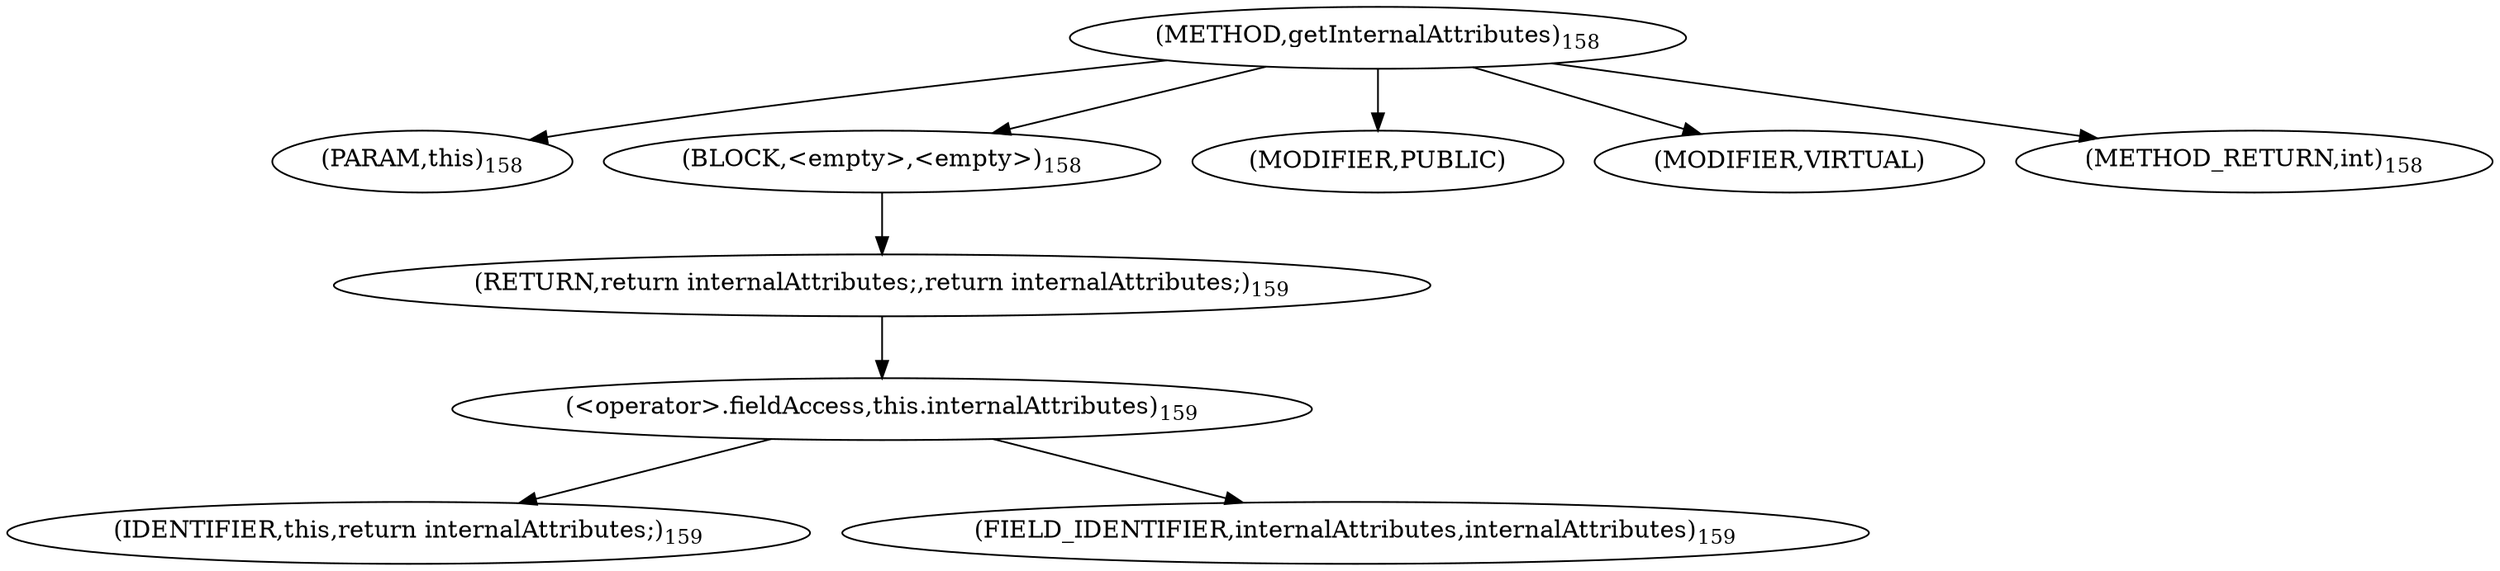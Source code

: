 digraph "getInternalAttributes" {  
"259" [label = <(METHOD,getInternalAttributes)<SUB>158</SUB>> ]
"260" [label = <(PARAM,this)<SUB>158</SUB>> ]
"261" [label = <(BLOCK,&lt;empty&gt;,&lt;empty&gt;)<SUB>158</SUB>> ]
"262" [label = <(RETURN,return internalAttributes;,return internalAttributes;)<SUB>159</SUB>> ]
"263" [label = <(&lt;operator&gt;.fieldAccess,this.internalAttributes)<SUB>159</SUB>> ]
"264" [label = <(IDENTIFIER,this,return internalAttributes;)<SUB>159</SUB>> ]
"265" [label = <(FIELD_IDENTIFIER,internalAttributes,internalAttributes)<SUB>159</SUB>> ]
"266" [label = <(MODIFIER,PUBLIC)> ]
"267" [label = <(MODIFIER,VIRTUAL)> ]
"268" [label = <(METHOD_RETURN,int)<SUB>158</SUB>> ]
  "259" -> "260" 
  "259" -> "261" 
  "259" -> "266" 
  "259" -> "267" 
  "259" -> "268" 
  "261" -> "262" 
  "262" -> "263" 
  "263" -> "264" 
  "263" -> "265" 
}
